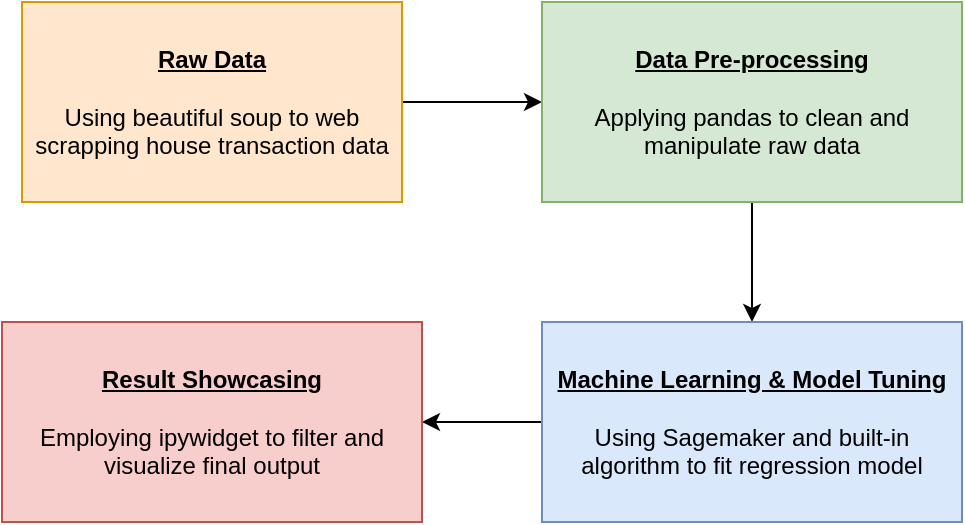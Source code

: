<mxfile version="13.10.0" type="github">
  <diagram id="kgpKYQtTHZ0yAKxKKP6v" name="Page-1">
    <mxGraphModel dx="1358" dy="831" grid="1" gridSize="10" guides="1" tooltips="1" connect="1" arrows="1" fold="1" page="1" pageScale="1" pageWidth="850" pageHeight="1100" math="0" shadow="0">
      <root>
        <mxCell id="0" />
        <mxCell id="1" parent="0" />
        <mxCell id="e7bw-fOb7OrNFbLkdIwV-7" value="" style="edgeStyle=orthogonalEdgeStyle;rounded=0;orthogonalLoop=1;jettySize=auto;html=1;" edge="1" parent="1" source="e7bw-fOb7OrNFbLkdIwV-1" target="e7bw-fOb7OrNFbLkdIwV-3">
          <mxGeometry relative="1" as="geometry" />
        </mxCell>
        <mxCell id="e7bw-fOb7OrNFbLkdIwV-1" value="&lt;div&gt;&lt;u&gt;&lt;b&gt;Raw Data&lt;/b&gt;&lt;/u&gt;&lt;/div&gt;&lt;div&gt;&lt;u&gt;&lt;b&gt;&lt;br&gt;&lt;/b&gt;&lt;/u&gt;&lt;/div&gt;Using beautiful soup to web scrapping house transaction data " style="rounded=0;whiteSpace=wrap;html=1;fillColor=#ffe6cc;strokeColor=#d79b00;" vertex="1" parent="1">
          <mxGeometry x="70" y="260" width="190" height="100" as="geometry" />
        </mxCell>
        <mxCell id="e7bw-fOb7OrNFbLkdIwV-8" value="" style="edgeStyle=orthogonalEdgeStyle;rounded=0;orthogonalLoop=1;jettySize=auto;html=1;" edge="1" parent="1" source="e7bw-fOb7OrNFbLkdIwV-3" target="e7bw-fOb7OrNFbLkdIwV-4">
          <mxGeometry relative="1" as="geometry" />
        </mxCell>
        <mxCell id="e7bw-fOb7OrNFbLkdIwV-3" value="&lt;div&gt;&lt;u&gt;&lt;b&gt;Data Pre-processing&lt;br&gt;&lt;/b&gt;&lt;/u&gt;&lt;/div&gt;&lt;div&gt;&lt;u&gt;&lt;b&gt;&lt;br&gt;&lt;/b&gt;&lt;/u&gt;&lt;/div&gt;Applying pandas to clean and manipulate raw data" style="rounded=0;whiteSpace=wrap;html=1;fillColor=#d5e8d4;strokeColor=#82b366;" vertex="1" parent="1">
          <mxGeometry x="330" y="260" width="210" height="100" as="geometry" />
        </mxCell>
        <mxCell id="e7bw-fOb7OrNFbLkdIwV-9" value="" style="edgeStyle=orthogonalEdgeStyle;rounded=0;orthogonalLoop=1;jettySize=auto;html=1;" edge="1" parent="1" source="e7bw-fOb7OrNFbLkdIwV-4" target="e7bw-fOb7OrNFbLkdIwV-5">
          <mxGeometry relative="1" as="geometry" />
        </mxCell>
        <mxCell id="e7bw-fOb7OrNFbLkdIwV-4" value="&lt;div&gt;&lt;u&gt;&lt;b&gt;Machine Learning &amp;amp; Model Tuning&lt;br&gt;&lt;/b&gt;&lt;/u&gt;&lt;/div&gt;&lt;div&gt;&lt;u&gt;&lt;b&gt;&lt;br&gt;&lt;/b&gt;&lt;/u&gt;&lt;/div&gt;Using Sagemaker and built-in algorithm to fit regression model" style="rounded=0;whiteSpace=wrap;html=1;fillColor=#dae8fc;strokeColor=#6c8ebf;" vertex="1" parent="1">
          <mxGeometry x="330" y="420" width="210" height="100" as="geometry" />
        </mxCell>
        <mxCell id="e7bw-fOb7OrNFbLkdIwV-5" value="&lt;div&gt;&lt;u&gt;&lt;b&gt;Result Showcasing&lt;br&gt;&lt;/b&gt;&lt;/u&gt;&lt;/div&gt;&lt;div&gt;&lt;u&gt;&lt;b&gt;&lt;br&gt;&lt;/b&gt;&lt;/u&gt;&lt;/div&gt;Employing ipywidget to filter and visualize final output" style="rounded=0;whiteSpace=wrap;html=1;fillColor=#f8cecc;strokeColor=#b85450;" vertex="1" parent="1">
          <mxGeometry x="60" y="420" width="210" height="100" as="geometry" />
        </mxCell>
      </root>
    </mxGraphModel>
  </diagram>
</mxfile>
